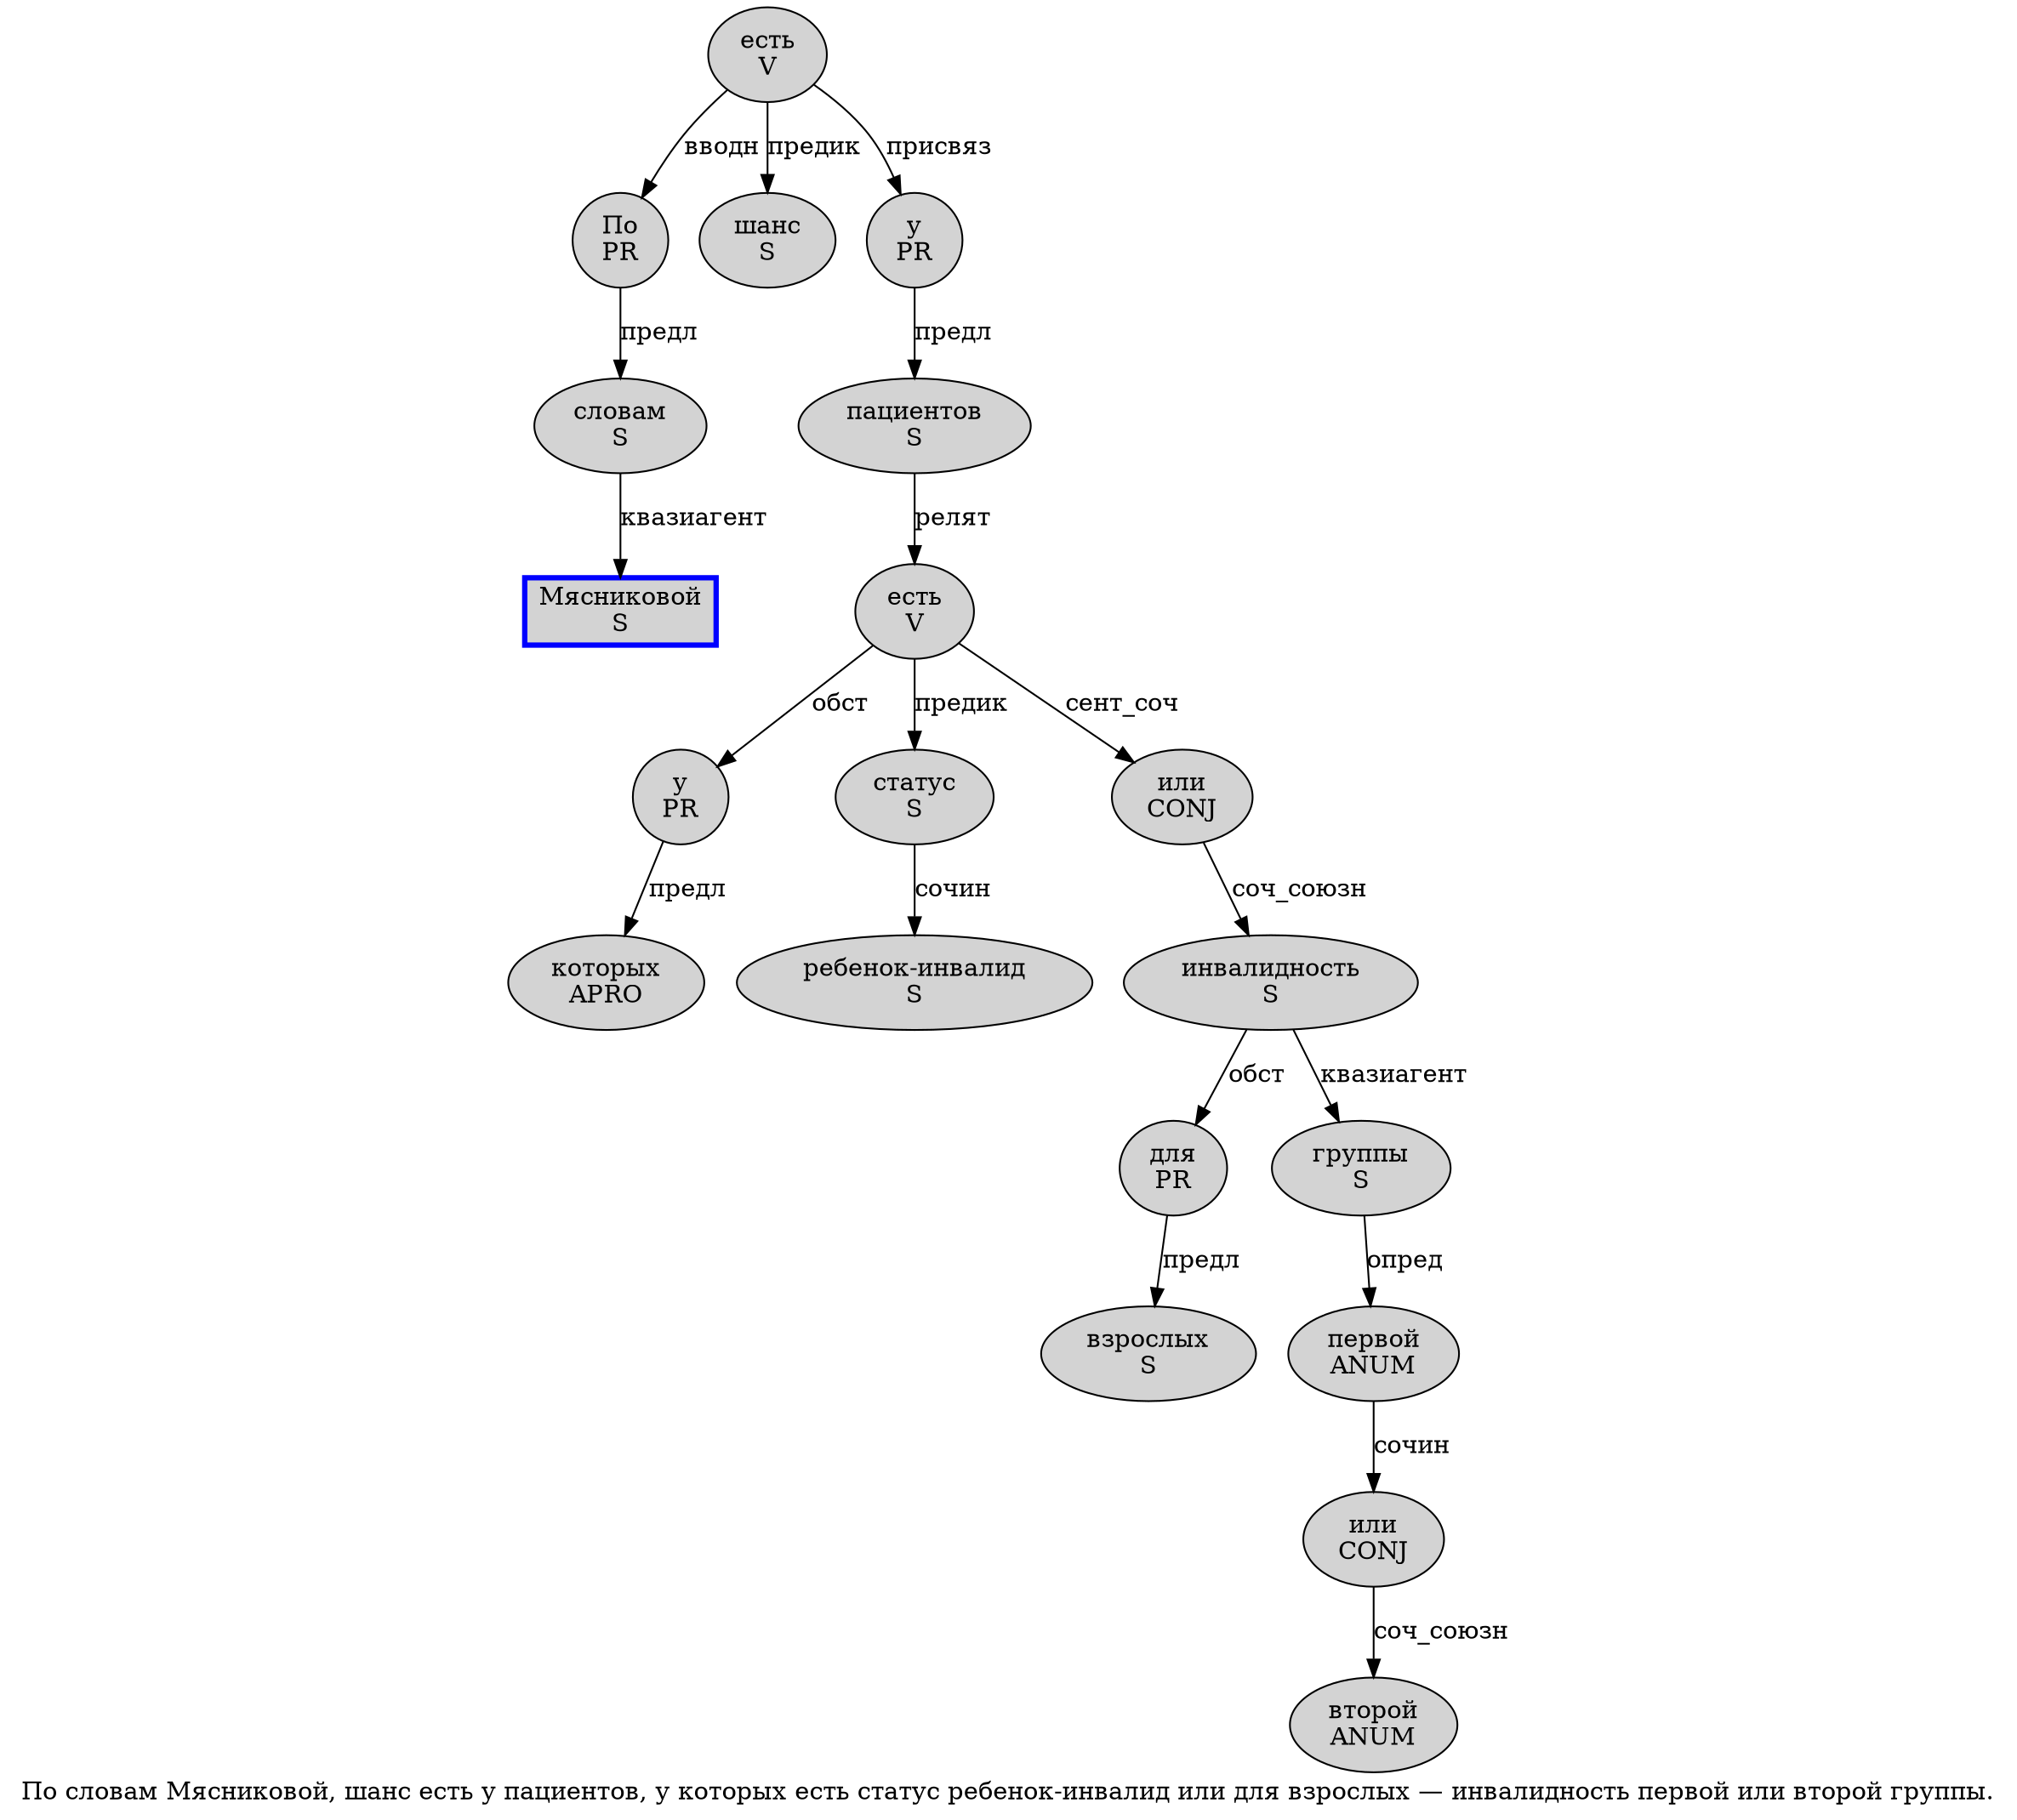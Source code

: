 digraph SENTENCE_533 {
	graph [label="По словам Мясниковой, шанс есть у пациентов, у которых есть статус ребенок-инвалид или для взрослых — инвалидность первой или второй группы."]
	node [style=filled]
		0 [label="По
PR" color="" fillcolor=lightgray penwidth=1 shape=ellipse]
		1 [label="словам
S" color="" fillcolor=lightgray penwidth=1 shape=ellipse]
		2 [label="Мясниковой
S" color=blue fillcolor=lightgray penwidth=3 shape=box]
		4 [label="шанс
S" color="" fillcolor=lightgray penwidth=1 shape=ellipse]
		5 [label="есть
V" color="" fillcolor=lightgray penwidth=1 shape=ellipse]
		6 [label="у
PR" color="" fillcolor=lightgray penwidth=1 shape=ellipse]
		7 [label="пациентов
S" color="" fillcolor=lightgray penwidth=1 shape=ellipse]
		9 [label="у
PR" color="" fillcolor=lightgray penwidth=1 shape=ellipse]
		10 [label="которых
APRO" color="" fillcolor=lightgray penwidth=1 shape=ellipse]
		11 [label="есть
V" color="" fillcolor=lightgray penwidth=1 shape=ellipse]
		12 [label="статус
S" color="" fillcolor=lightgray penwidth=1 shape=ellipse]
		13 [label="ребенок-инвалид
S" color="" fillcolor=lightgray penwidth=1 shape=ellipse]
		14 [label="или
CONJ" color="" fillcolor=lightgray penwidth=1 shape=ellipse]
		15 [label="для
PR" color="" fillcolor=lightgray penwidth=1 shape=ellipse]
		16 [label="взрослых
S" color="" fillcolor=lightgray penwidth=1 shape=ellipse]
		18 [label="инвалидность
S" color="" fillcolor=lightgray penwidth=1 shape=ellipse]
		19 [label="первой
ANUM" color="" fillcolor=lightgray penwidth=1 shape=ellipse]
		20 [label="или
CONJ" color="" fillcolor=lightgray penwidth=1 shape=ellipse]
		21 [label="второй
ANUM" color="" fillcolor=lightgray penwidth=1 shape=ellipse]
		22 [label="группы
S" color="" fillcolor=lightgray penwidth=1 shape=ellipse]
			12 -> 13 [label="сочин"]
			15 -> 16 [label="предл"]
			5 -> 0 [label="вводн"]
			5 -> 4 [label="предик"]
			5 -> 6 [label="присвяз"]
			1 -> 2 [label="квазиагент"]
			9 -> 10 [label="предл"]
			0 -> 1 [label="предл"]
			19 -> 20 [label="сочин"]
			22 -> 19 [label="опред"]
			6 -> 7 [label="предл"]
			11 -> 9 [label="обст"]
			11 -> 12 [label="предик"]
			11 -> 14 [label="сент_соч"]
			20 -> 21 [label="соч_союзн"]
			7 -> 11 [label="релят"]
			14 -> 18 [label="соч_союзн"]
			18 -> 15 [label="обст"]
			18 -> 22 [label="квазиагент"]
}
